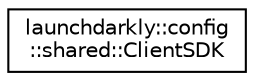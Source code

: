 digraph "Graphical Class Hierarchy"
{
 // LATEX_PDF_SIZE
  edge [fontname="Helvetica",fontsize="10",labelfontname="Helvetica",labelfontsize="10"];
  node [fontname="Helvetica",fontsize="10",shape=record];
  rankdir="LR";
  Node0 [label="launchdarkly::config\l::shared::ClientSDK",height=0.2,width=0.4,color="black", fillcolor="white", style="filled",URL="$structlaunchdarkly_1_1config_1_1shared_1_1ClientSDK.html",tooltip=" "];
}
